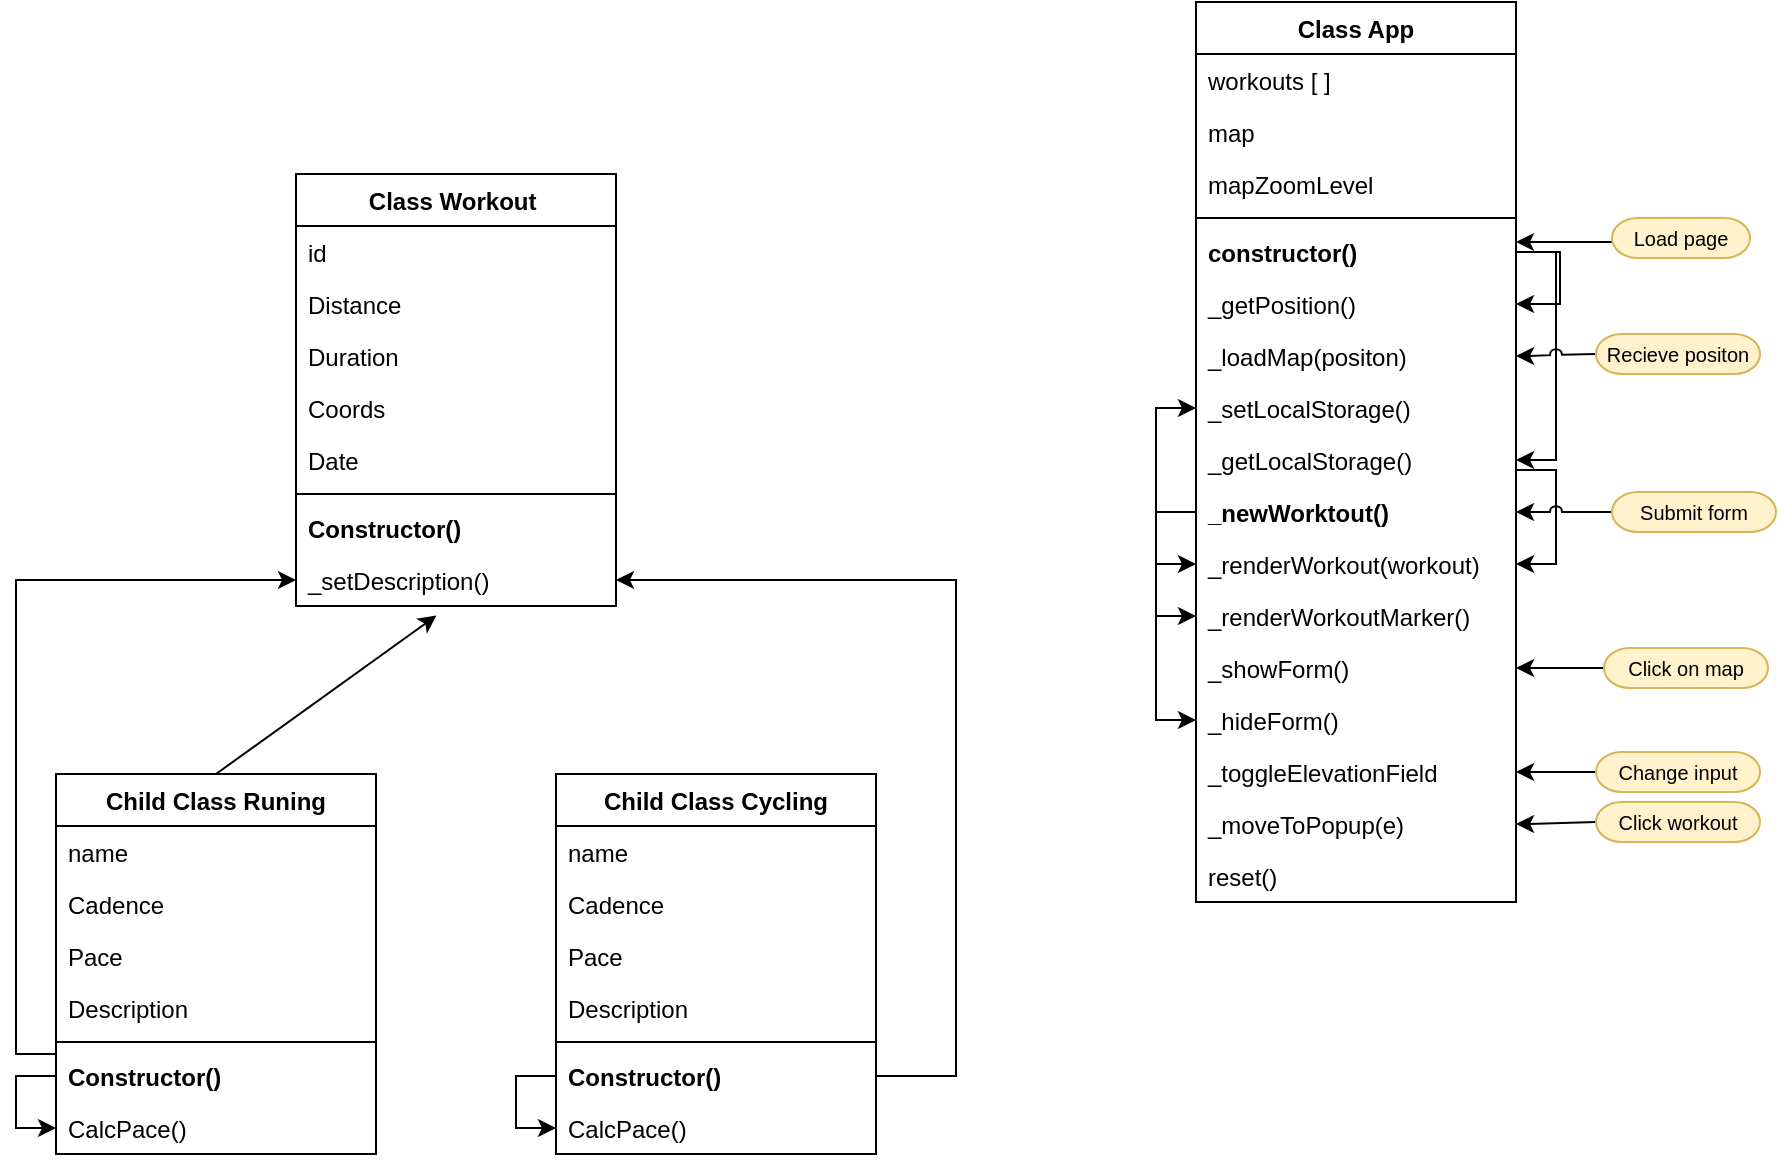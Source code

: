 <mxfile version="20.8.10" type="device"><diagram name="Page-1" id="jfMmpx_YENo4G3AZG_Ix"><mxGraphModel dx="720" dy="353" grid="0" gridSize="10" guides="1" tooltips="1" connect="1" arrows="1" fold="1" page="0" pageScale="1" pageWidth="827" pageHeight="1169" background="none" math="0" shadow="0"><root><mxCell id="0"/><mxCell id="1" parent="0"/><mxCell id="uSJ9-yv2Sed3LGXp1_3p-1" value="Class Workout " style="swimlane;fontStyle=1;align=center;verticalAlign=top;childLayout=stackLayout;horizontal=1;startSize=26;horizontalStack=0;resizeParent=1;resizeParentMax=0;resizeLast=0;collapsible=1;marginBottom=0;rounded=0;" vertex="1" parent="1"><mxGeometry x="80" y="310" width="160" height="216" as="geometry"/></mxCell><mxCell id="uSJ9-yv2Sed3LGXp1_3p-2" value="id" style="text;strokeColor=none;fillColor=none;align=left;verticalAlign=top;spacingLeft=4;spacingRight=4;overflow=hidden;rotatable=0;points=[[0,0.5],[1,0.5]];portConstraint=eastwest;rounded=0;" vertex="1" parent="uSJ9-yv2Sed3LGXp1_3p-1"><mxGeometry y="26" width="160" height="26" as="geometry"/></mxCell><mxCell id="uSJ9-yv2Sed3LGXp1_3p-5" value="Distance" style="text;strokeColor=none;fillColor=none;align=left;verticalAlign=top;spacingLeft=4;spacingRight=4;overflow=hidden;rotatable=0;points=[[0,0.5],[1,0.5]];portConstraint=eastwest;rounded=0;" vertex="1" parent="uSJ9-yv2Sed3LGXp1_3p-1"><mxGeometry y="52" width="160" height="26" as="geometry"/></mxCell><mxCell id="uSJ9-yv2Sed3LGXp1_3p-9" value="Duration" style="text;strokeColor=none;fillColor=none;align=left;verticalAlign=top;spacingLeft=4;spacingRight=4;overflow=hidden;rotatable=0;points=[[0,0.5],[1,0.5]];portConstraint=eastwest;rounded=0;" vertex="1" parent="uSJ9-yv2Sed3LGXp1_3p-1"><mxGeometry y="78" width="160" height="26" as="geometry"/></mxCell><mxCell id="uSJ9-yv2Sed3LGXp1_3p-8" value="Coords" style="text;strokeColor=none;fillColor=none;align=left;verticalAlign=top;spacingLeft=4;spacingRight=4;overflow=hidden;rotatable=0;points=[[0,0.5],[1,0.5]];portConstraint=eastwest;rounded=0;" vertex="1" parent="uSJ9-yv2Sed3LGXp1_3p-1"><mxGeometry y="104" width="160" height="26" as="geometry"/></mxCell><mxCell id="uSJ9-yv2Sed3LGXp1_3p-7" value="Date" style="text;strokeColor=none;fillColor=none;align=left;verticalAlign=top;spacingLeft=4;spacingRight=4;overflow=hidden;rotatable=0;points=[[0,0.5],[1,0.5]];portConstraint=eastwest;rounded=0;" vertex="1" parent="uSJ9-yv2Sed3LGXp1_3p-1"><mxGeometry y="130" width="160" height="26" as="geometry"/></mxCell><mxCell id="uSJ9-yv2Sed3LGXp1_3p-3" value="" style="line;strokeWidth=1;fillColor=none;align=left;verticalAlign=middle;spacingTop=-1;spacingLeft=3;spacingRight=3;rotatable=0;labelPosition=right;points=[];portConstraint=eastwest;strokeColor=inherit;rounded=0;" vertex="1" parent="uSJ9-yv2Sed3LGXp1_3p-1"><mxGeometry y="156" width="160" height="8" as="geometry"/></mxCell><mxCell id="uSJ9-yv2Sed3LGXp1_3p-4" value="Constructor()" style="text;strokeColor=none;fillColor=none;align=left;verticalAlign=top;spacingLeft=4;spacingRight=4;overflow=hidden;rotatable=0;points=[[0,0.5],[1,0.5]];portConstraint=eastwest;rounded=0;fontStyle=1" vertex="1" parent="uSJ9-yv2Sed3LGXp1_3p-1"><mxGeometry y="164" width="160" height="26" as="geometry"/></mxCell><mxCell id="uSJ9-yv2Sed3LGXp1_3p-11" value="_setDescription()" style="text;strokeColor=none;fillColor=none;align=left;verticalAlign=top;spacingLeft=4;spacingRight=4;overflow=hidden;rotatable=0;points=[[0,0.5],[1,0.5]];portConstraint=eastwest;rounded=0;" vertex="1" parent="uSJ9-yv2Sed3LGXp1_3p-1"><mxGeometry y="190" width="160" height="26" as="geometry"/></mxCell><mxCell id="uSJ9-yv2Sed3LGXp1_3p-23" style="rounded=0;orthogonalLoop=1;jettySize=auto;html=1;exitX=0.5;exitY=0;exitDx=0;exitDy=0;entryX=0.439;entryY=1.184;entryDx=0;entryDy=0;entryPerimeter=0;" edge="1" parent="1" source="uSJ9-yv2Sed3LGXp1_3p-15" target="uSJ9-yv2Sed3LGXp1_3p-11"><mxGeometry relative="1" as="geometry"/></mxCell><mxCell id="uSJ9-yv2Sed3LGXp1_3p-15" value="Child Class Runing" style="swimlane;fontStyle=1;align=center;verticalAlign=top;childLayout=stackLayout;horizontal=1;startSize=26;horizontalStack=0;resizeParent=1;resizeParentMax=0;resizeLast=0;collapsible=1;marginBottom=0;rounded=0;" vertex="1" parent="1"><mxGeometry x="-40" y="610" width="160" height="190" as="geometry"/></mxCell><mxCell id="uSJ9-yv2Sed3LGXp1_3p-16" value="name" style="text;strokeColor=none;fillColor=none;align=left;verticalAlign=top;spacingLeft=4;spacingRight=4;overflow=hidden;rotatable=0;points=[[0,0.5],[1,0.5]];portConstraint=eastwest;rounded=0;" vertex="1" parent="uSJ9-yv2Sed3LGXp1_3p-15"><mxGeometry y="26" width="160" height="26" as="geometry"/></mxCell><mxCell id="uSJ9-yv2Sed3LGXp1_3p-21" value="Cadence" style="text;strokeColor=none;fillColor=none;align=left;verticalAlign=top;spacingLeft=4;spacingRight=4;overflow=hidden;rotatable=0;points=[[0,0.5],[1,0.5]];portConstraint=eastwest;rounded=0;" vertex="1" parent="uSJ9-yv2Sed3LGXp1_3p-15"><mxGeometry y="52" width="160" height="26" as="geometry"/></mxCell><mxCell id="uSJ9-yv2Sed3LGXp1_3p-20" value="Pace" style="text;strokeColor=none;fillColor=none;align=left;verticalAlign=top;spacingLeft=4;spacingRight=4;overflow=hidden;rotatable=0;points=[[0,0.5],[1,0.5]];portConstraint=eastwest;rounded=0;" vertex="1" parent="uSJ9-yv2Sed3LGXp1_3p-15"><mxGeometry y="78" width="160" height="26" as="geometry"/></mxCell><mxCell id="uSJ9-yv2Sed3LGXp1_3p-19" value="Description" style="text;strokeColor=none;fillColor=none;align=left;verticalAlign=top;spacingLeft=4;spacingRight=4;overflow=hidden;rotatable=0;points=[[0,0.5],[1,0.5]];portConstraint=eastwest;rounded=0;" vertex="1" parent="uSJ9-yv2Sed3LGXp1_3p-15"><mxGeometry y="104" width="160" height="26" as="geometry"/></mxCell><mxCell id="uSJ9-yv2Sed3LGXp1_3p-17" value="" style="line;strokeWidth=1;fillColor=none;align=left;verticalAlign=middle;spacingTop=-1;spacingLeft=3;spacingRight=3;rotatable=0;labelPosition=right;points=[];portConstraint=eastwest;strokeColor=inherit;rounded=0;" vertex="1" parent="uSJ9-yv2Sed3LGXp1_3p-15"><mxGeometry y="130" width="160" height="8" as="geometry"/></mxCell><mxCell id="uSJ9-yv2Sed3LGXp1_3p-18" value="Constructor()" style="text;strokeColor=none;fillColor=none;align=left;verticalAlign=top;spacingLeft=4;spacingRight=4;overflow=hidden;rotatable=0;points=[[0,0.5],[1,0.5]];portConstraint=eastwest;rounded=0;fontStyle=1" vertex="1" parent="uSJ9-yv2Sed3LGXp1_3p-15"><mxGeometry y="138" width="160" height="26" as="geometry"/></mxCell><mxCell id="uSJ9-yv2Sed3LGXp1_3p-22" value="CalcPace()" style="text;strokeColor=none;fillColor=none;align=left;verticalAlign=top;spacingLeft=4;spacingRight=4;overflow=hidden;rotatable=0;points=[[0,0.5],[1,0.5]];portConstraint=eastwest;rounded=0;" vertex="1" parent="uSJ9-yv2Sed3LGXp1_3p-15"><mxGeometry y="164" width="160" height="26" as="geometry"/></mxCell><mxCell id="uSJ9-yv2Sed3LGXp1_3p-26" style="edgeStyle=orthogonalEdgeStyle;rounded=0;orthogonalLoop=1;jettySize=auto;html=1;entryX=0;entryY=0.5;entryDx=0;entryDy=0;exitX=0;exitY=0.5;exitDx=0;exitDy=0;" edge="1" parent="uSJ9-yv2Sed3LGXp1_3p-15" source="uSJ9-yv2Sed3LGXp1_3p-18" target="uSJ9-yv2Sed3LGXp1_3p-22"><mxGeometry relative="1" as="geometry"><mxPoint x="-70" y="180" as="targetPoint"/><Array as="points"><mxPoint x="-20" y="151"/><mxPoint x="-20" y="177"/></Array></mxGeometry></mxCell><mxCell id="uSJ9-yv2Sed3LGXp1_3p-27" style="edgeStyle=orthogonalEdgeStyle;rounded=0;orthogonalLoop=1;jettySize=auto;html=1;" edge="1" parent="1" source="uSJ9-yv2Sed3LGXp1_3p-18" target="uSJ9-yv2Sed3LGXp1_3p-11"><mxGeometry relative="1" as="geometry"><Array as="points"><mxPoint x="-60" y="750"/><mxPoint x="-60" y="513"/></Array></mxGeometry></mxCell><mxCell id="uSJ9-yv2Sed3LGXp1_3p-44" value="Child Class Cycling" style="swimlane;fontStyle=1;align=center;verticalAlign=top;childLayout=stackLayout;horizontal=1;startSize=26;horizontalStack=0;resizeParent=1;resizeParentMax=0;resizeLast=0;collapsible=1;marginBottom=0;rounded=0;" vertex="1" parent="1"><mxGeometry x="210" y="610" width="160" height="190" as="geometry"/></mxCell><mxCell id="uSJ9-yv2Sed3LGXp1_3p-45" value="name" style="text;strokeColor=none;fillColor=none;align=left;verticalAlign=top;spacingLeft=4;spacingRight=4;overflow=hidden;rotatable=0;points=[[0,0.5],[1,0.5]];portConstraint=eastwest;rounded=0;" vertex="1" parent="uSJ9-yv2Sed3LGXp1_3p-44"><mxGeometry y="26" width="160" height="26" as="geometry"/></mxCell><mxCell id="uSJ9-yv2Sed3LGXp1_3p-46" value="Cadence" style="text;strokeColor=none;fillColor=none;align=left;verticalAlign=top;spacingLeft=4;spacingRight=4;overflow=hidden;rotatable=0;points=[[0,0.5],[1,0.5]];portConstraint=eastwest;rounded=0;" vertex="1" parent="uSJ9-yv2Sed3LGXp1_3p-44"><mxGeometry y="52" width="160" height="26" as="geometry"/></mxCell><mxCell id="uSJ9-yv2Sed3LGXp1_3p-47" value="Pace" style="text;strokeColor=none;fillColor=none;align=left;verticalAlign=top;spacingLeft=4;spacingRight=4;overflow=hidden;rotatable=0;points=[[0,0.5],[1,0.5]];portConstraint=eastwest;rounded=0;" vertex="1" parent="uSJ9-yv2Sed3LGXp1_3p-44"><mxGeometry y="78" width="160" height="26" as="geometry"/></mxCell><mxCell id="uSJ9-yv2Sed3LGXp1_3p-48" value="Description" style="text;strokeColor=none;fillColor=none;align=left;verticalAlign=top;spacingLeft=4;spacingRight=4;overflow=hidden;rotatable=0;points=[[0,0.5],[1,0.5]];portConstraint=eastwest;rounded=0;" vertex="1" parent="uSJ9-yv2Sed3LGXp1_3p-44"><mxGeometry y="104" width="160" height="26" as="geometry"/></mxCell><mxCell id="uSJ9-yv2Sed3LGXp1_3p-49" value="" style="line;strokeWidth=1;fillColor=none;align=left;verticalAlign=middle;spacingTop=-1;spacingLeft=3;spacingRight=3;rotatable=0;labelPosition=right;points=[];portConstraint=eastwest;strokeColor=inherit;rounded=0;" vertex="1" parent="uSJ9-yv2Sed3LGXp1_3p-44"><mxGeometry y="130" width="160" height="8" as="geometry"/></mxCell><mxCell id="uSJ9-yv2Sed3LGXp1_3p-50" value="Constructor()" style="text;strokeColor=none;fillColor=none;align=left;verticalAlign=top;spacingLeft=4;spacingRight=4;overflow=hidden;rotatable=0;points=[[0,0.5],[1,0.5]];portConstraint=eastwest;rounded=0;fontStyle=1" vertex="1" parent="uSJ9-yv2Sed3LGXp1_3p-44"><mxGeometry y="138" width="160" height="26" as="geometry"/></mxCell><mxCell id="uSJ9-yv2Sed3LGXp1_3p-51" value="CalcPace()" style="text;strokeColor=none;fillColor=none;align=left;verticalAlign=top;spacingLeft=4;spacingRight=4;overflow=hidden;rotatable=0;points=[[0,0.5],[1,0.5]];portConstraint=eastwest;rounded=0;" vertex="1" parent="uSJ9-yv2Sed3LGXp1_3p-44"><mxGeometry y="164" width="160" height="26" as="geometry"/></mxCell><mxCell id="uSJ9-yv2Sed3LGXp1_3p-52" style="edgeStyle=orthogonalEdgeStyle;rounded=0;orthogonalLoop=1;jettySize=auto;html=1;entryX=0;entryY=0.5;entryDx=0;entryDy=0;exitX=0;exitY=0.5;exitDx=0;exitDy=0;" edge="1" parent="uSJ9-yv2Sed3LGXp1_3p-44" source="uSJ9-yv2Sed3LGXp1_3p-50" target="uSJ9-yv2Sed3LGXp1_3p-51"><mxGeometry relative="1" as="geometry"><mxPoint x="-70" y="180" as="targetPoint"/><Array as="points"><mxPoint x="-20" y="151"/><mxPoint x="-20" y="177"/></Array></mxGeometry></mxCell><mxCell id="uSJ9-yv2Sed3LGXp1_3p-53" style="edgeStyle=orthogonalEdgeStyle;orthogonalLoop=1;jettySize=auto;html=1;rounded=0;" edge="1" parent="1" source="uSJ9-yv2Sed3LGXp1_3p-50" target="uSJ9-yv2Sed3LGXp1_3p-11"><mxGeometry relative="1" as="geometry"><Array as="points"><mxPoint x="410" y="761"/><mxPoint x="410" y="513"/></Array></mxGeometry></mxCell><mxCell id="uSJ9-yv2Sed3LGXp1_3p-54" value="Class App" style="swimlane;fontStyle=1;align=center;verticalAlign=top;childLayout=stackLayout;horizontal=1;startSize=26;horizontalStack=0;resizeParent=1;resizeParentMax=0;resizeLast=0;collapsible=1;marginBottom=0;" vertex="1" parent="1"><mxGeometry x="530" y="224" width="160" height="450" as="geometry"/></mxCell><mxCell id="uSJ9-yv2Sed3LGXp1_3p-55" value="workouts [ ]" style="text;strokeColor=none;fillColor=none;align=left;verticalAlign=top;spacingLeft=4;spacingRight=4;overflow=hidden;rotatable=0;points=[[0,0.5],[1,0.5]];portConstraint=eastwest;" vertex="1" parent="uSJ9-yv2Sed3LGXp1_3p-54"><mxGeometry y="26" width="160" height="26" as="geometry"/></mxCell><mxCell id="uSJ9-yv2Sed3LGXp1_3p-59" value="map" style="text;strokeColor=none;fillColor=none;align=left;verticalAlign=top;spacingLeft=4;spacingRight=4;overflow=hidden;rotatable=0;points=[[0,0.5],[1,0.5]];portConstraint=eastwest;" vertex="1" parent="uSJ9-yv2Sed3LGXp1_3p-54"><mxGeometry y="52" width="160" height="26" as="geometry"/></mxCell><mxCell id="uSJ9-yv2Sed3LGXp1_3p-58" value="mapZoomLevel" style="text;strokeColor=none;fillColor=none;align=left;verticalAlign=top;spacingLeft=4;spacingRight=4;overflow=hidden;rotatable=0;points=[[0,0.5],[1,0.5]];portConstraint=eastwest;" vertex="1" parent="uSJ9-yv2Sed3LGXp1_3p-54"><mxGeometry y="78" width="160" height="26" as="geometry"/></mxCell><mxCell id="uSJ9-yv2Sed3LGXp1_3p-56" value="" style="line;strokeWidth=1;fillColor=none;align=left;verticalAlign=middle;spacingTop=-1;spacingLeft=3;spacingRight=3;rotatable=0;labelPosition=right;points=[];portConstraint=eastwest;strokeColor=inherit;" vertex="1" parent="uSJ9-yv2Sed3LGXp1_3p-54"><mxGeometry y="104" width="160" height="8" as="geometry"/></mxCell><mxCell id="uSJ9-yv2Sed3LGXp1_3p-72" style="edgeStyle=orthogonalEdgeStyle;rounded=0;orthogonalLoop=1;jettySize=auto;html=1;entryX=1;entryY=0.5;entryDx=0;entryDy=0;exitX=1;exitY=0.5;exitDx=0;exitDy=0;" edge="1" parent="uSJ9-yv2Sed3LGXp1_3p-54" source="uSJ9-yv2Sed3LGXp1_3p-57" target="uSJ9-yv2Sed3LGXp1_3p-71"><mxGeometry relative="1" as="geometry"><Array as="points"><mxPoint x="182" y="125"/><mxPoint x="182" y="151"/></Array></mxGeometry></mxCell><mxCell id="uSJ9-yv2Sed3LGXp1_3p-73" style="edgeStyle=orthogonalEdgeStyle;rounded=0;orthogonalLoop=1;jettySize=auto;html=1;entryX=1;entryY=0.5;entryDx=0;entryDy=0;exitX=1;exitY=0.5;exitDx=0;exitDy=0;" edge="1" parent="uSJ9-yv2Sed3LGXp1_3p-54" source="uSJ9-yv2Sed3LGXp1_3p-57" target="uSJ9-yv2Sed3LGXp1_3p-68"><mxGeometry relative="1" as="geometry"/></mxCell><mxCell id="uSJ9-yv2Sed3LGXp1_3p-57" value="constructor()" style="text;strokeColor=none;fillColor=none;align=left;verticalAlign=top;spacingLeft=4;spacingRight=4;overflow=hidden;rotatable=0;points=[[0,0.5],[1,0.5]];portConstraint=eastwest;fontStyle=1" vertex="1" parent="uSJ9-yv2Sed3LGXp1_3p-54"><mxGeometry y="112" width="160" height="26" as="geometry"/></mxCell><mxCell id="uSJ9-yv2Sed3LGXp1_3p-71" value="_getPosition()" style="text;strokeColor=none;fillColor=none;align=left;verticalAlign=top;spacingLeft=4;spacingRight=4;overflow=hidden;rotatable=0;points=[[0,0.5],[1,0.5]];portConstraint=eastwest;" vertex="1" parent="uSJ9-yv2Sed3LGXp1_3p-54"><mxGeometry y="138" width="160" height="26" as="geometry"/></mxCell><mxCell id="uSJ9-yv2Sed3LGXp1_3p-70" value="_loadMap(positon)" style="text;strokeColor=none;fillColor=none;align=left;verticalAlign=top;spacingLeft=4;spacingRight=4;overflow=hidden;rotatable=0;points=[[0,0.5],[1,0.5]];portConstraint=eastwest;" vertex="1" parent="uSJ9-yv2Sed3LGXp1_3p-54"><mxGeometry y="164" width="160" height="26" as="geometry"/></mxCell><mxCell id="uSJ9-yv2Sed3LGXp1_3p-69" value="_setLocalStorage()" style="text;strokeColor=none;fillColor=none;align=left;verticalAlign=top;spacingLeft=4;spacingRight=4;overflow=hidden;rotatable=0;points=[[0,0.5],[1,0.5]];portConstraint=eastwest;" vertex="1" parent="uSJ9-yv2Sed3LGXp1_3p-54"><mxGeometry y="190" width="160" height="26" as="geometry"/></mxCell><mxCell id="uSJ9-yv2Sed3LGXp1_3p-75" style="edgeStyle=orthogonalEdgeStyle;rounded=0;orthogonalLoop=1;jettySize=auto;html=1;entryX=1;entryY=0.5;entryDx=0;entryDy=0;exitX=1;exitY=0.5;exitDx=0;exitDy=0;" edge="1" parent="uSJ9-yv2Sed3LGXp1_3p-54" source="uSJ9-yv2Sed3LGXp1_3p-68" target="uSJ9-yv2Sed3LGXp1_3p-66"><mxGeometry relative="1" as="geometry"><Array as="points"><mxPoint x="160" y="234"/><mxPoint x="180" y="234"/><mxPoint x="180" y="281"/></Array></mxGeometry></mxCell><mxCell id="uSJ9-yv2Sed3LGXp1_3p-68" value="_getLocalStorage()" style="text;strokeColor=none;fillColor=none;align=left;verticalAlign=top;spacingLeft=4;spacingRight=4;overflow=hidden;rotatable=0;points=[[0,0.5],[1,0.5]];portConstraint=eastwest;" vertex="1" parent="uSJ9-yv2Sed3LGXp1_3p-54"><mxGeometry y="216" width="160" height="26" as="geometry"/></mxCell><mxCell id="uSJ9-yv2Sed3LGXp1_3p-76" style="edgeStyle=orthogonalEdgeStyle;rounded=0;orthogonalLoop=1;jettySize=auto;html=1;entryX=0;entryY=0.5;entryDx=0;entryDy=0;" edge="1" parent="uSJ9-yv2Sed3LGXp1_3p-54" source="uSJ9-yv2Sed3LGXp1_3p-67" target="uSJ9-yv2Sed3LGXp1_3p-69"><mxGeometry relative="1" as="geometry"/></mxCell><mxCell id="uSJ9-yv2Sed3LGXp1_3p-77" style="edgeStyle=orthogonalEdgeStyle;rounded=0;orthogonalLoop=1;jettySize=auto;html=1;entryX=0;entryY=0.5;entryDx=0;entryDy=0;exitX=0;exitY=0.5;exitDx=0;exitDy=0;" edge="1" parent="uSJ9-yv2Sed3LGXp1_3p-54" source="uSJ9-yv2Sed3LGXp1_3p-67" target="uSJ9-yv2Sed3LGXp1_3p-66"><mxGeometry relative="1" as="geometry"><Array as="points"><mxPoint x="-20" y="255"/><mxPoint x="-20" y="281"/></Array></mxGeometry></mxCell><mxCell id="uSJ9-yv2Sed3LGXp1_3p-78" style="edgeStyle=orthogonalEdgeStyle;rounded=0;orthogonalLoop=1;jettySize=auto;html=1;entryX=0;entryY=0.5;entryDx=0;entryDy=0;" edge="1" parent="uSJ9-yv2Sed3LGXp1_3p-54" source="uSJ9-yv2Sed3LGXp1_3p-67" target="uSJ9-yv2Sed3LGXp1_3p-65"><mxGeometry relative="1" as="geometry"/></mxCell><mxCell id="uSJ9-yv2Sed3LGXp1_3p-79" style="edgeStyle=orthogonalEdgeStyle;rounded=0;orthogonalLoop=1;jettySize=auto;html=1;entryX=0;entryY=0.5;entryDx=0;entryDy=0;" edge="1" parent="uSJ9-yv2Sed3LGXp1_3p-54" source="uSJ9-yv2Sed3LGXp1_3p-67" target="uSJ9-yv2Sed3LGXp1_3p-63"><mxGeometry relative="1" as="geometry"/></mxCell><mxCell id="uSJ9-yv2Sed3LGXp1_3p-67" value="_newWorktout()" style="text;strokeColor=none;fillColor=none;align=left;verticalAlign=top;spacingLeft=4;spacingRight=4;overflow=hidden;rotatable=0;points=[[0,0.5],[1,0.5]];portConstraint=eastwest;fontStyle=1" vertex="1" parent="uSJ9-yv2Sed3LGXp1_3p-54"><mxGeometry y="242" width="160" height="26" as="geometry"/></mxCell><mxCell id="uSJ9-yv2Sed3LGXp1_3p-66" value="_renderWorkout(workout)" style="text;strokeColor=none;fillColor=none;align=left;verticalAlign=top;spacingLeft=4;spacingRight=4;overflow=hidden;rotatable=0;points=[[0,0.5],[1,0.5]];portConstraint=eastwest;" vertex="1" parent="uSJ9-yv2Sed3LGXp1_3p-54"><mxGeometry y="268" width="160" height="26" as="geometry"/></mxCell><mxCell id="uSJ9-yv2Sed3LGXp1_3p-65" value="_renderWorkoutMarker()" style="text;strokeColor=none;fillColor=none;align=left;verticalAlign=top;spacingLeft=4;spacingRight=4;overflow=hidden;rotatable=0;points=[[0,0.5],[1,0.5]];portConstraint=eastwest;" vertex="1" parent="uSJ9-yv2Sed3LGXp1_3p-54"><mxGeometry y="294" width="160" height="26" as="geometry"/></mxCell><mxCell id="uSJ9-yv2Sed3LGXp1_3p-64" value="_showForm()" style="text;strokeColor=none;fillColor=none;align=left;verticalAlign=top;spacingLeft=4;spacingRight=4;overflow=hidden;rotatable=0;points=[[0,0.5],[1,0.5]];portConstraint=eastwest;" vertex="1" parent="uSJ9-yv2Sed3LGXp1_3p-54"><mxGeometry y="320" width="160" height="26" as="geometry"/></mxCell><mxCell id="uSJ9-yv2Sed3LGXp1_3p-63" value="_hideForm()" style="text;strokeColor=none;fillColor=none;align=left;verticalAlign=top;spacingLeft=4;spacingRight=4;overflow=hidden;rotatable=0;points=[[0,0.5],[1,0.5]];portConstraint=eastwest;" vertex="1" parent="uSJ9-yv2Sed3LGXp1_3p-54"><mxGeometry y="346" width="160" height="26" as="geometry"/></mxCell><mxCell id="uSJ9-yv2Sed3LGXp1_3p-62" value="_toggleElevationField" style="text;strokeColor=none;fillColor=none;align=left;verticalAlign=top;spacingLeft=4;spacingRight=4;overflow=hidden;rotatable=0;points=[[0,0.5],[1,0.5]];portConstraint=eastwest;" vertex="1" parent="uSJ9-yv2Sed3LGXp1_3p-54"><mxGeometry y="372" width="160" height="26" as="geometry"/></mxCell><mxCell id="uSJ9-yv2Sed3LGXp1_3p-61" value="_moveToPopup(e)" style="text;strokeColor=none;fillColor=none;align=left;verticalAlign=top;spacingLeft=4;spacingRight=4;overflow=hidden;rotatable=0;points=[[0,0.5],[1,0.5]];portConstraint=eastwest;" vertex="1" parent="uSJ9-yv2Sed3LGXp1_3p-54"><mxGeometry y="398" width="160" height="26" as="geometry"/></mxCell><mxCell id="uSJ9-yv2Sed3LGXp1_3p-60" value="reset()" style="text;strokeColor=none;fillColor=none;align=left;verticalAlign=top;spacingLeft=4;spacingRight=4;overflow=hidden;rotatable=0;points=[[0,0.5],[1,0.5]];portConstraint=eastwest;" vertex="1" parent="uSJ9-yv2Sed3LGXp1_3p-54"><mxGeometry y="424" width="160" height="26" as="geometry"/></mxCell><mxCell id="uSJ9-yv2Sed3LGXp1_3p-82" style="edgeStyle=orthogonalEdgeStyle;rounded=0;orthogonalLoop=1;jettySize=auto;html=1;fontSize=10;" edge="1" parent="1" source="uSJ9-yv2Sed3LGXp1_3p-81" target="uSJ9-yv2Sed3LGXp1_3p-57"><mxGeometry relative="1" as="geometry"><Array as="points"><mxPoint x="717" y="344"/><mxPoint x="717" y="344"/></Array></mxGeometry></mxCell><mxCell id="uSJ9-yv2Sed3LGXp1_3p-81" value="Load page" style="rounded=1;whiteSpace=wrap;html=1;fillColor=#fff2cc;strokeColor=#d6b656;arcSize=64;fontSize=10;" vertex="1" parent="1"><mxGeometry x="738" y="332" width="69" height="20" as="geometry"/></mxCell><mxCell id="uSJ9-yv2Sed3LGXp1_3p-84" style="edgeStyle=orthogonalEdgeStyle;rounded=0;orthogonalLoop=1;jettySize=auto;html=1;fontSize=10;jumpStyle=arc;" edge="1" parent="1" source="uSJ9-yv2Sed3LGXp1_3p-83" target="uSJ9-yv2Sed3LGXp1_3p-70"><mxGeometry relative="1" as="geometry"/></mxCell><mxCell id="uSJ9-yv2Sed3LGXp1_3p-83" value="Recieve positon" style="rounded=1;whiteSpace=wrap;html=1;fillColor=#fff2cc;strokeColor=#d6b656;arcSize=64;fontSize=10;" vertex="1" parent="1"><mxGeometry x="730" y="390" width="82" height="20" as="geometry"/></mxCell><mxCell id="uSJ9-yv2Sed3LGXp1_3p-86" style="edgeStyle=orthogonalEdgeStyle;rounded=0;jumpStyle=arc;orthogonalLoop=1;jettySize=auto;html=1;fontSize=10;" edge="1" parent="1" source="uSJ9-yv2Sed3LGXp1_3p-85" target="uSJ9-yv2Sed3LGXp1_3p-67"><mxGeometry relative="1" as="geometry"/></mxCell><mxCell id="uSJ9-yv2Sed3LGXp1_3p-85" value="Submit form" style="rounded=1;whiteSpace=wrap;html=1;fillColor=#fff2cc;strokeColor=#d6b656;arcSize=64;fontSize=10;" vertex="1" parent="1"><mxGeometry x="738" y="469" width="82" height="20" as="geometry"/></mxCell><mxCell id="uSJ9-yv2Sed3LGXp1_3p-88" style="edgeStyle=orthogonalEdgeStyle;rounded=0;jumpStyle=arc;orthogonalLoop=1;jettySize=auto;html=1;fontSize=10;" edge="1" parent="1" source="uSJ9-yv2Sed3LGXp1_3p-87" target="uSJ9-yv2Sed3LGXp1_3p-64"><mxGeometry relative="1" as="geometry"/></mxCell><mxCell id="uSJ9-yv2Sed3LGXp1_3p-87" value="Click on map" style="rounded=1;whiteSpace=wrap;html=1;fillColor=#fff2cc;strokeColor=#d6b656;arcSize=64;fontSize=10;" vertex="1" parent="1"><mxGeometry x="734" y="547" width="82" height="20" as="geometry"/></mxCell><mxCell id="uSJ9-yv2Sed3LGXp1_3p-92" style="edgeStyle=orthogonalEdgeStyle;rounded=0;jumpStyle=arc;orthogonalLoop=1;jettySize=auto;html=1;fontSize=10;" edge="1" parent="1" source="uSJ9-yv2Sed3LGXp1_3p-90" target="uSJ9-yv2Sed3LGXp1_3p-62"><mxGeometry relative="1" as="geometry"/></mxCell><mxCell id="uSJ9-yv2Sed3LGXp1_3p-90" value="Change input" style="rounded=1;whiteSpace=wrap;html=1;fillColor=#fff2cc;strokeColor=#d6b656;arcSize=64;fontSize=10;" vertex="1" parent="1"><mxGeometry x="730" y="599" width="82" height="20" as="geometry"/></mxCell><mxCell id="uSJ9-yv2Sed3LGXp1_3p-93" style="edgeStyle=orthogonalEdgeStyle;rounded=0;jumpStyle=arc;orthogonalLoop=1;jettySize=auto;html=1;fontSize=10;" edge="1" parent="1" source="uSJ9-yv2Sed3LGXp1_3p-91" target="uSJ9-yv2Sed3LGXp1_3p-61"><mxGeometry relative="1" as="geometry"/></mxCell><mxCell id="uSJ9-yv2Sed3LGXp1_3p-91" value="Click workout" style="rounded=1;whiteSpace=wrap;html=1;fillColor=#fff2cc;strokeColor=#d6b656;arcSize=64;fontSize=10;" vertex="1" parent="1"><mxGeometry x="730" y="624" width="82" height="20" as="geometry"/></mxCell></root></mxGraphModel></diagram></mxfile>